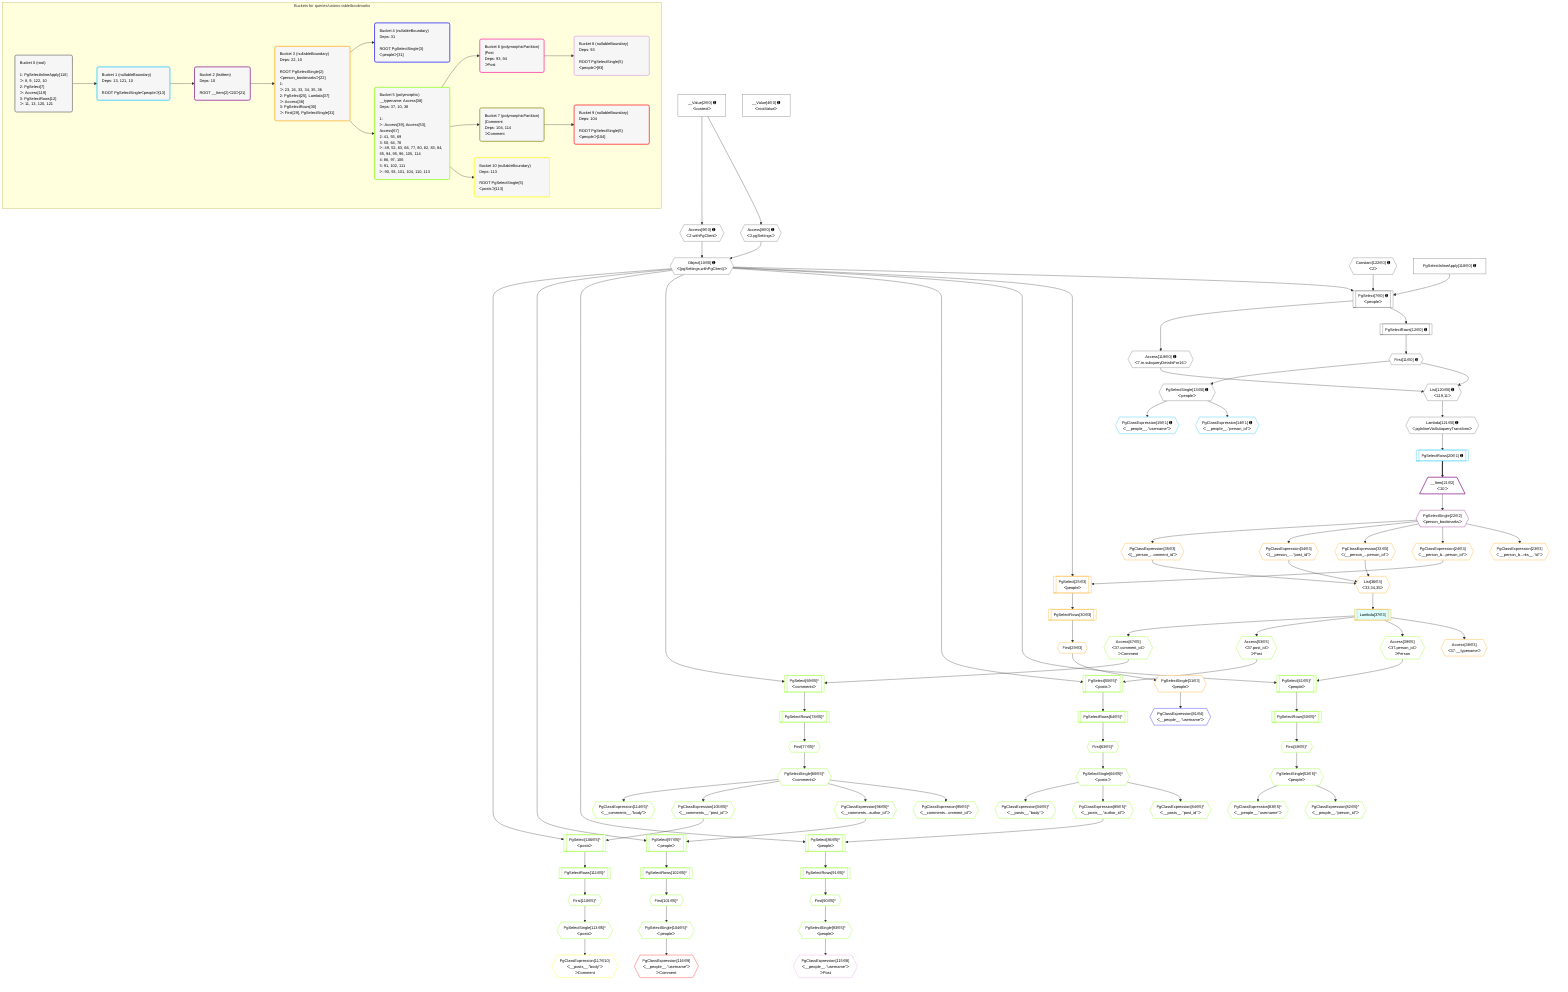 %%{init: {'themeVariables': { 'fontSize': '12px'}}}%%
graph TD
    classDef path fill:#eee,stroke:#000,color:#000
    classDef plan fill:#fff,stroke-width:1px,color:#000
    classDef itemplan fill:#fff,stroke-width:2px,color:#000
    classDef unbatchedplan fill:#dff,stroke-width:1px,color:#000
    classDef sideeffectplan fill:#fcc,stroke-width:2px,color:#000
    classDef bucket fill:#f6f6f6,color:#000,stroke-width:2px,text-align:left

    subgraph "Buckets for queries/unions-table/bookmarks"
    Bucket0("Bucket 0 (root)<br /><br />1: PgSelectInlineApply[118]<br />ᐳ: 8, 9, 122, 10<br />2: PgSelect[7]<br />ᐳ: Access[119]<br />3: PgSelectRows[12]<br />ᐳ: 11, 13, 120, 121"):::bucket
    Bucket1("Bucket 1 (nullableBoundary)<br />Deps: 13, 121, 10<br /><br />ROOT PgSelectSingleᐸpeopleᐳ[13]"):::bucket
    Bucket2("Bucket 2 (listItem)<br />Deps: 10<br /><br />ROOT __Item{2}ᐸ20ᐳ[21]"):::bucket
    Bucket3("Bucket 3 (nullableBoundary)<br />Deps: 22, 10<br /><br />ROOT PgSelectSingle{2}ᐸperson_bookmarksᐳ[22]<br />1: <br />ᐳ: 23, 24, 33, 34, 35, 36<br />2: PgSelect[25], Lambda[37]<br />ᐳ: Access[38]<br />3: PgSelectRows[30]<br />ᐳ: First[29], PgSelectSingle[31]"):::bucket
    Bucket4("Bucket 4 (nullableBoundary)<br />Deps: 31<br /><br />ROOT PgSelectSingle{3}ᐸpeopleᐳ[31]"):::bucket
    Bucket5("Bucket 5 (polymorphic)<br />__typename: Access[38]<br />Deps: 37, 10, 38<br /><br />1: <br />ᐳ: Access[39], Access[53], Access[67]<br />2: 41, 55, 69<br />3: 50, 64, 78<br />ᐳ: 49, 52, 63, 66, 77, 80, 82, 83, 84, 85, 94, 95, 96, 105, 114<br />4: 86, 97, 106<br />5: 91, 102, 111<br />ᐳ: 90, 93, 101, 104, 110, 113"):::bucket
    Bucket6("Bucket 6 (polymorphicPartition)<br />|Post<br />Deps: 93, 94<br />ᐳPost"):::bucket
    Bucket7("Bucket 7 (polymorphicPartition)<br />|Comment<br />Deps: 104, 114<br />ᐳComment"):::bucket
    Bucket8("Bucket 8 (nullableBoundary)<br />Deps: 93<br /><br />ROOT PgSelectSingle{5}ᐸpeopleᐳ[93]"):::bucket
    Bucket9("Bucket 9 (nullableBoundary)<br />Deps: 104<br /><br />ROOT PgSelectSingle{5}ᐸpeopleᐳ[104]"):::bucket
    Bucket10("Bucket 10 (nullableBoundary)<br />Deps: 113<br /><br />ROOT PgSelectSingle{5}ᐸpostsᐳ[113]"):::bucket
    end
    Bucket0 --> Bucket1
    Bucket1 --> Bucket2
    Bucket2 --> Bucket3
    Bucket3 --> Bucket4 & Bucket5
    Bucket5 --> Bucket6 & Bucket7 & Bucket10
    Bucket6 --> Bucket8
    Bucket7 --> Bucket9

    %% plan dependencies
    PgSelect7[["PgSelect[7∈0] ➊<br />ᐸpeopleᐳ"]]:::plan
    Object10{{"Object[10∈0] ➊<br />ᐸ{pgSettings,withPgClient}ᐳ"}}:::plan
    Constant122{{"Constant[122∈0] ➊<br />ᐸ2ᐳ"}}:::plan
    PgSelectInlineApply118["PgSelectInlineApply[118∈0] ➊"]:::plan
    Object10 & Constant122 & PgSelectInlineApply118 --> PgSelect7
    Access8{{"Access[8∈0] ➊<br />ᐸ2.pgSettingsᐳ"}}:::plan
    Access9{{"Access[9∈0] ➊<br />ᐸ2.withPgClientᐳ"}}:::plan
    Access8 & Access9 --> Object10
    List120{{"List[120∈0] ➊<br />ᐸ119,11ᐳ"}}:::plan
    Access119{{"Access[119∈0] ➊<br />ᐸ7.m.subqueryDetailsFor16ᐳ"}}:::plan
    First11{{"First[11∈0] ➊"}}:::plan
    Access119 & First11 --> List120
    __Value2["__Value[2∈0] ➊<br />ᐸcontextᐳ"]:::plan
    __Value2 --> Access8
    __Value2 --> Access9
    PgSelectRows12[["PgSelectRows[12∈0] ➊"]]:::plan
    PgSelectRows12 --> First11
    PgSelect7 --> PgSelectRows12
    PgSelectSingle13{{"PgSelectSingle[13∈0] ➊<br />ᐸpeopleᐳ"}}:::plan
    First11 --> PgSelectSingle13
    PgSelect7 --> Access119
    Lambda121{{"Lambda[121∈0] ➊<br />ᐸpgInlineViaSubqueryTransformᐳ"}}:::plan
    List120 --> Lambda121
    __Value4["__Value[4∈0] ➊<br />ᐸrootValueᐳ"]:::plan
    PgClassExpression14{{"PgClassExpression[14∈1] ➊<br />ᐸ__people__.”person_id”ᐳ"}}:::plan
    PgSelectSingle13 --> PgClassExpression14
    PgClassExpression15{{"PgClassExpression[15∈1] ➊<br />ᐸ__people__.”username”ᐳ"}}:::plan
    PgSelectSingle13 --> PgClassExpression15
    PgSelectRows20[["PgSelectRows[20∈1] ➊"]]:::plan
    Lambda121 --> PgSelectRows20
    __Item21[/"__Item[21∈2]<br />ᐸ20ᐳ"\]:::itemplan
    PgSelectRows20 ==> __Item21
    PgSelectSingle22{{"PgSelectSingle[22∈2]<br />ᐸperson_bookmarksᐳ"}}:::plan
    __Item21 --> PgSelectSingle22
    List36{{"List[36∈3]<br />ᐸ33,34,35ᐳ"}}:::plan
    PgClassExpression33{{"PgClassExpression[33∈3]<br />ᐸ(__person_...person_id”ᐳ"}}:::plan
    PgClassExpression34{{"PgClassExpression[34∈3]<br />ᐸ(__person_....”post_id”ᐳ"}}:::plan
    PgClassExpression35{{"PgClassExpression[35∈3]<br />ᐸ(__person_...omment_id”ᐳ"}}:::plan
    PgClassExpression33 & PgClassExpression34 & PgClassExpression35 --> List36
    PgSelect25[["PgSelect[25∈3]<br />ᐸpeopleᐳ"]]:::plan
    PgClassExpression24{{"PgClassExpression[24∈3]<br />ᐸ__person_b...person_id”ᐳ"}}:::plan
    Object10 & PgClassExpression24 --> PgSelect25
    PgClassExpression23{{"PgClassExpression[23∈3]<br />ᐸ__person_b...rks__.”id”ᐳ"}}:::plan
    PgSelectSingle22 --> PgClassExpression23
    PgSelectSingle22 --> PgClassExpression24
    First29{{"First[29∈3]"}}:::plan
    PgSelectRows30[["PgSelectRows[30∈3]"]]:::plan
    PgSelectRows30 --> First29
    PgSelect25 --> PgSelectRows30
    PgSelectSingle31{{"PgSelectSingle[31∈3]<br />ᐸpeopleᐳ"}}:::plan
    First29 --> PgSelectSingle31
    PgSelectSingle22 --> PgClassExpression33
    PgSelectSingle22 --> PgClassExpression34
    PgSelectSingle22 --> PgClassExpression35
    Lambda37[["Lambda[37∈3]"]]:::unbatchedplan
    List36 --> Lambda37
    Access38{{"Access[38∈3]<br />ᐸ37.__typenameᐳ"}}:::plan
    Lambda37 --> Access38
    PgClassExpression81{{"PgClassExpression[81∈4]<br />ᐸ__people__.”username”ᐳ"}}:::plan
    PgSelectSingle31 --> PgClassExpression81
    PgSelect41[["PgSelect[41∈5]^<br />ᐸpeopleᐳ"]]:::plan
    Access39{{"Access[39∈5]<br />ᐸ37.person_idᐳ<br />ᐳPerson"}}:::plan
    Object10 & Access39 --> PgSelect41
    PgSelect55[["PgSelect[55∈5]^<br />ᐸpostsᐳ"]]:::plan
    Access53{{"Access[53∈5]<br />ᐸ37.post_idᐳ<br />ᐳPost"}}:::plan
    Object10 & Access53 --> PgSelect55
    PgSelect69[["PgSelect[69∈5]^<br />ᐸcommentsᐳ"]]:::plan
    Access67{{"Access[67∈5]<br />ᐸ37.comment_idᐳ<br />ᐳComment"}}:::plan
    Object10 & Access67 --> PgSelect69
    PgSelect86[["PgSelect[86∈5]^<br />ᐸpeopleᐳ"]]:::plan
    PgClassExpression85{{"PgClassExpression[85∈5]^<br />ᐸ__posts__.”author_id”ᐳ"}}:::plan
    Object10 & PgClassExpression85 --> PgSelect86
    PgSelect97[["PgSelect[97∈5]^<br />ᐸpeopleᐳ"]]:::plan
    PgClassExpression96{{"PgClassExpression[96∈5]^<br />ᐸ__comments...author_id”ᐳ"}}:::plan
    Object10 & PgClassExpression96 --> PgSelect97
    PgSelect106[["PgSelect[106∈5]^<br />ᐸpostsᐳ"]]:::plan
    PgClassExpression105{{"PgClassExpression[105∈5]^<br />ᐸ__comments__.”post_id”ᐳ"}}:::plan
    Object10 & PgClassExpression105 --> PgSelect106
    Lambda37 --> Access39
    First49{{"First[49∈5]^"}}:::plan
    PgSelectRows50[["PgSelectRows[50∈5]^"]]:::plan
    PgSelectRows50 --> First49
    PgSelect41 --> PgSelectRows50
    PgSelectSingle52{{"PgSelectSingle[52∈5]^<br />ᐸpeopleᐳ"}}:::plan
    First49 --> PgSelectSingle52
    Lambda37 --> Access53
    First63{{"First[63∈5]^"}}:::plan
    PgSelectRows64[["PgSelectRows[64∈5]^"]]:::plan
    PgSelectRows64 --> First63
    PgSelect55 --> PgSelectRows64
    PgSelectSingle66{{"PgSelectSingle[66∈5]^<br />ᐸpostsᐳ"}}:::plan
    First63 --> PgSelectSingle66
    Lambda37 --> Access67
    First77{{"First[77∈5]^"}}:::plan
    PgSelectRows78[["PgSelectRows[78∈5]^"]]:::plan
    PgSelectRows78 --> First77
    PgSelect69 --> PgSelectRows78
    PgSelectSingle80{{"PgSelectSingle[80∈5]^<br />ᐸcommentsᐳ"}}:::plan
    First77 --> PgSelectSingle80
    PgClassExpression82{{"PgClassExpression[82∈5]^<br />ᐸ__people__.”person_id”ᐳ"}}:::plan
    PgSelectSingle52 --> PgClassExpression82
    PgClassExpression83{{"PgClassExpression[83∈5]^<br />ᐸ__people__.”username”ᐳ"}}:::plan
    PgSelectSingle52 --> PgClassExpression83
    PgClassExpression84{{"PgClassExpression[84∈5]^<br />ᐸ__posts__.”post_id”ᐳ"}}:::plan
    PgSelectSingle66 --> PgClassExpression84
    PgSelectSingle66 --> PgClassExpression85
    First90{{"First[90∈5]^"}}:::plan
    PgSelectRows91[["PgSelectRows[91∈5]^"]]:::plan
    PgSelectRows91 --> First90
    PgSelect86 --> PgSelectRows91
    PgSelectSingle93{{"PgSelectSingle[93∈5]^<br />ᐸpeopleᐳ"}}:::plan
    First90 --> PgSelectSingle93
    PgClassExpression94{{"PgClassExpression[94∈5]^<br />ᐸ__posts__.”body”ᐳ"}}:::plan
    PgSelectSingle66 --> PgClassExpression94
    PgClassExpression95{{"PgClassExpression[95∈5]^<br />ᐸ__comments...omment_id”ᐳ"}}:::plan
    PgSelectSingle80 --> PgClassExpression95
    PgSelectSingle80 --> PgClassExpression96
    First101{{"First[101∈5]^"}}:::plan
    PgSelectRows102[["PgSelectRows[102∈5]^"]]:::plan
    PgSelectRows102 --> First101
    PgSelect97 --> PgSelectRows102
    PgSelectSingle104{{"PgSelectSingle[104∈5]^<br />ᐸpeopleᐳ"}}:::plan
    First101 --> PgSelectSingle104
    PgSelectSingle80 --> PgClassExpression105
    First110{{"First[110∈5]^"}}:::plan
    PgSelectRows111[["PgSelectRows[111∈5]^"]]:::plan
    PgSelectRows111 --> First110
    PgSelect106 --> PgSelectRows111
    PgSelectSingle113{{"PgSelectSingle[113∈5]^<br />ᐸpostsᐳ"}}:::plan
    First110 --> PgSelectSingle113
    PgClassExpression114{{"PgClassExpression[114∈5]^<br />ᐸ__comments__.”body”ᐳ"}}:::plan
    PgSelectSingle80 --> PgClassExpression114
    PgClassExpression115{{"PgClassExpression[115∈8]<br />ᐸ__people__.”username”ᐳ<br />ᐳPost"}}:::plan
    PgSelectSingle93 --> PgClassExpression115
    PgClassExpression116{{"PgClassExpression[116∈9]<br />ᐸ__people__.”username”ᐳ<br />ᐳComment"}}:::plan
    PgSelectSingle104 --> PgClassExpression116
    PgClassExpression117{{"PgClassExpression[117∈10]<br />ᐸ__posts__.”body”ᐳ<br />ᐳComment"}}:::plan
    PgSelectSingle113 --> PgClassExpression117

    %% define steps
    classDef bucket0 stroke:#696969
    class Bucket0,__Value2,__Value4,PgSelect7,Access8,Access9,Object10,First11,PgSelectRows12,PgSelectSingle13,PgSelectInlineApply118,Access119,List120,Lambda121,Constant122 bucket0
    classDef bucket1 stroke:#00bfff
    class Bucket1,PgClassExpression14,PgClassExpression15,PgSelectRows20 bucket1
    classDef bucket2 stroke:#7f007f
    class Bucket2,__Item21,PgSelectSingle22 bucket2
    classDef bucket3 stroke:#ffa500
    class Bucket3,PgClassExpression23,PgClassExpression24,PgSelect25,First29,PgSelectRows30,PgSelectSingle31,PgClassExpression33,PgClassExpression34,PgClassExpression35,List36,Lambda37,Access38 bucket3
    classDef bucket4 stroke:#0000ff
    class Bucket4,PgClassExpression81 bucket4
    classDef bucket5 stroke:#7fff00
    class Bucket5,Access39,PgSelect41,First49,PgSelectRows50,PgSelectSingle52,Access53,PgSelect55,First63,PgSelectRows64,PgSelectSingle66,Access67,PgSelect69,First77,PgSelectRows78,PgSelectSingle80,PgClassExpression82,PgClassExpression83,PgClassExpression84,PgClassExpression85,PgSelect86,First90,PgSelectRows91,PgSelectSingle93,PgClassExpression94,PgClassExpression95,PgClassExpression96,PgSelect97,First101,PgSelectRows102,PgSelectSingle104,PgClassExpression105,PgSelect106,First110,PgSelectRows111,PgSelectSingle113,PgClassExpression114 bucket5
    classDef bucket6 stroke:#ff1493
    class Bucket6 bucket6
    classDef bucket7 stroke:#808000
    class Bucket7 bucket7
    classDef bucket8 stroke:#dda0dd
    class Bucket8,PgClassExpression115 bucket8
    classDef bucket9 stroke:#ff0000
    class Bucket9,PgClassExpression116 bucket9
    classDef bucket10 stroke:#ffff00
    class Bucket10,PgClassExpression117 bucket10